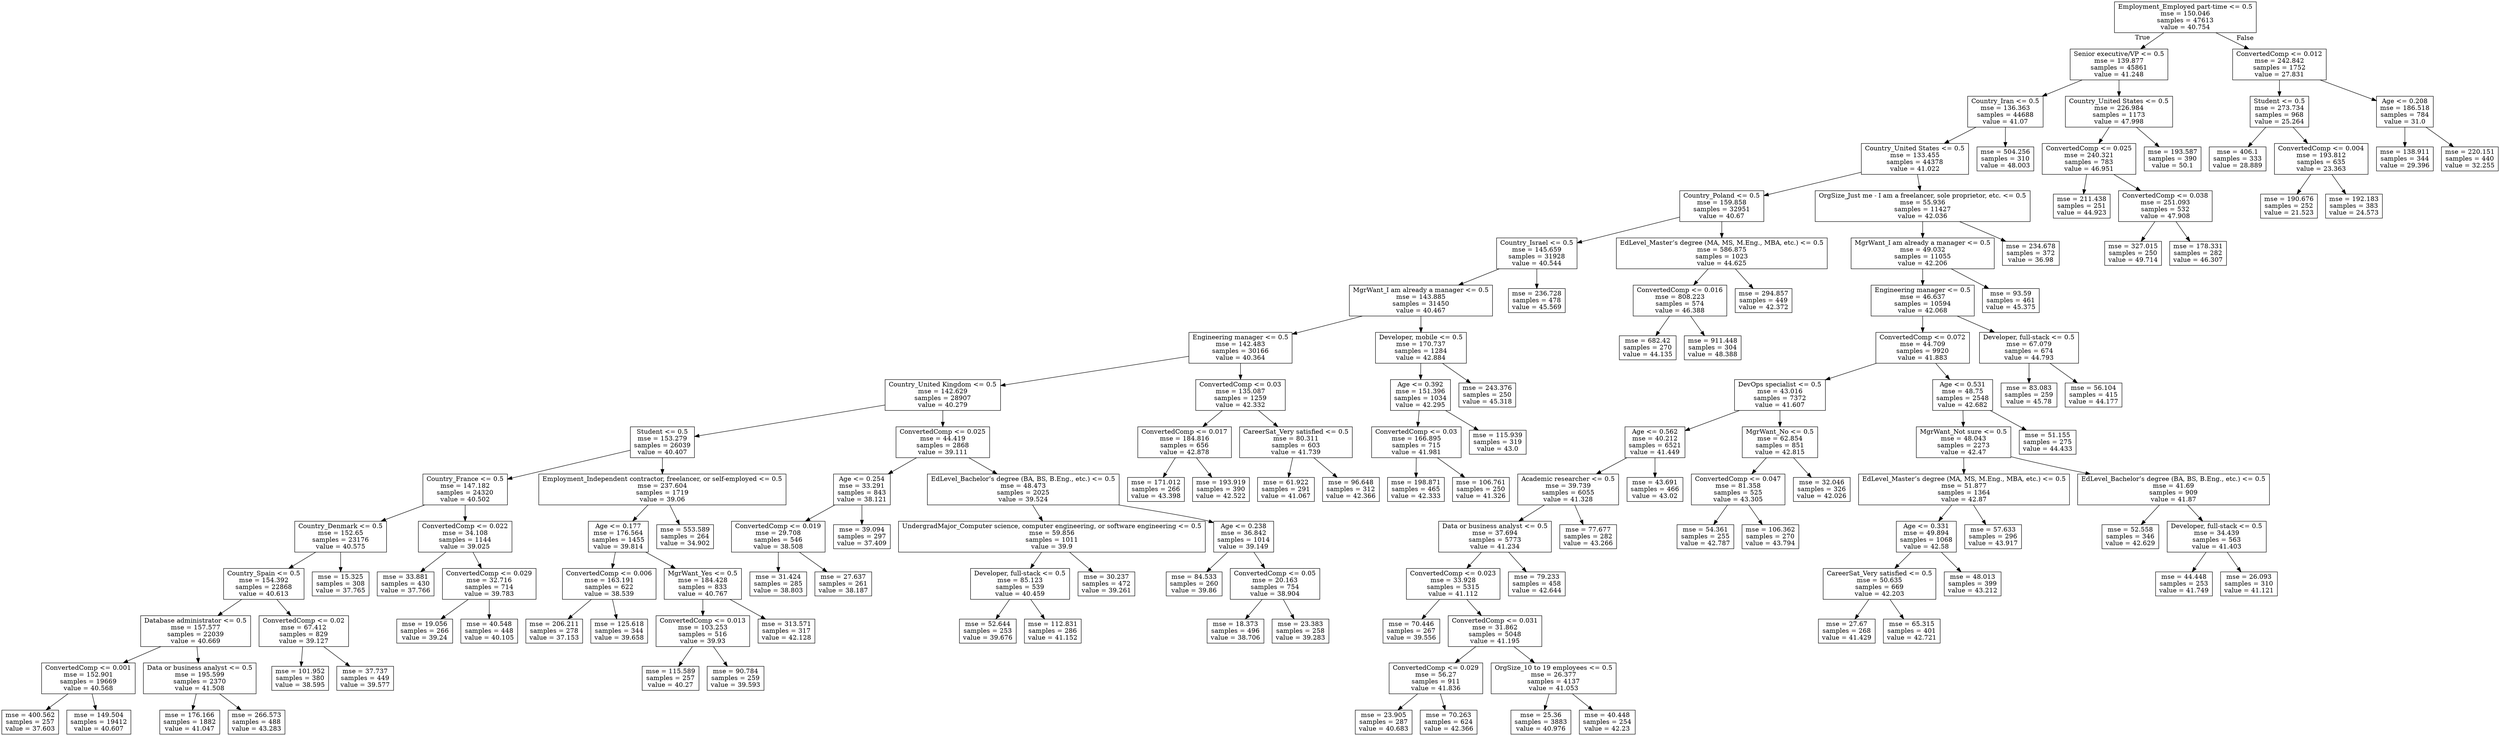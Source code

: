 digraph Tree {
node [shape=box] ;
0 [label="Employment_Employed part-time <= 0.5\nmse = 150.046\nsamples = 47613\nvalue = 40.754"] ;
1 [label="Senior executive/VP <= 0.5\nmse = 139.877\nsamples = 45861\nvalue = 41.248"] ;
0 -> 1 [labeldistance=2.5, labelangle=45, headlabel="True"] ;
2 [label="Country_Iran <= 0.5\nmse = 136.363\nsamples = 44688\nvalue = 41.07"] ;
1 -> 2 ;
3 [label="Country_United States <= 0.5\nmse = 133.455\nsamples = 44378\nvalue = 41.022"] ;
2 -> 3 ;
4 [label="Country_Poland <= 0.5\nmse = 159.858\nsamples = 32951\nvalue = 40.67"] ;
3 -> 4 ;
5 [label="Country_Israel <= 0.5\nmse = 145.659\nsamples = 31928\nvalue = 40.544"] ;
4 -> 5 ;
6 [label="MgrWant_I am already a manager <= 0.5\nmse = 143.885\nsamples = 31450\nvalue = 40.467"] ;
5 -> 6 ;
7 [label="Engineering manager <= 0.5\nmse = 142.483\nsamples = 30166\nvalue = 40.364"] ;
6 -> 7 ;
8 [label="Country_United Kingdom <= 0.5\nmse = 142.629\nsamples = 28907\nvalue = 40.279"] ;
7 -> 8 ;
9 [label="Student <= 0.5\nmse = 153.279\nsamples = 26039\nvalue = 40.407"] ;
8 -> 9 ;
10 [label="Country_France <= 0.5\nmse = 147.182\nsamples = 24320\nvalue = 40.502"] ;
9 -> 10 ;
11 [label="Country_Denmark <= 0.5\nmse = 152.65\nsamples = 23176\nvalue = 40.575"] ;
10 -> 11 ;
12 [label="Country_Spain <= 0.5\nmse = 154.392\nsamples = 22868\nvalue = 40.613"] ;
11 -> 12 ;
13 [label="Database administrator <= 0.5\nmse = 157.577\nsamples = 22039\nvalue = 40.669"] ;
12 -> 13 ;
14 [label="ConvertedComp <= 0.001\nmse = 152.901\nsamples = 19669\nvalue = 40.568"] ;
13 -> 14 ;
15 [label="mse = 400.562\nsamples = 257\nvalue = 37.603"] ;
14 -> 15 ;
16 [label="mse = 149.504\nsamples = 19412\nvalue = 40.607"] ;
14 -> 16 ;
17 [label="Data or business analyst <= 0.5\nmse = 195.599\nsamples = 2370\nvalue = 41.508"] ;
13 -> 17 ;
18 [label="mse = 176.166\nsamples = 1882\nvalue = 41.047"] ;
17 -> 18 ;
19 [label="mse = 266.573\nsamples = 488\nvalue = 43.283"] ;
17 -> 19 ;
20 [label="ConvertedComp <= 0.02\nmse = 67.412\nsamples = 829\nvalue = 39.127"] ;
12 -> 20 ;
21 [label="mse = 101.952\nsamples = 380\nvalue = 38.595"] ;
20 -> 21 ;
22 [label="mse = 37.737\nsamples = 449\nvalue = 39.577"] ;
20 -> 22 ;
23 [label="mse = 15.325\nsamples = 308\nvalue = 37.765"] ;
11 -> 23 ;
24 [label="ConvertedComp <= 0.022\nmse = 34.108\nsamples = 1144\nvalue = 39.025"] ;
10 -> 24 ;
25 [label="mse = 33.881\nsamples = 430\nvalue = 37.766"] ;
24 -> 25 ;
26 [label="ConvertedComp <= 0.029\nmse = 32.716\nsamples = 714\nvalue = 39.783"] ;
24 -> 26 ;
27 [label="mse = 19.056\nsamples = 266\nvalue = 39.24"] ;
26 -> 27 ;
28 [label="mse = 40.548\nsamples = 448\nvalue = 40.105"] ;
26 -> 28 ;
29 [label="Employment_Independent contractor, freelancer, or self-employed <= 0.5\nmse = 237.604\nsamples = 1719\nvalue = 39.06"] ;
9 -> 29 ;
30 [label="Age <= 0.177\nmse = 176.564\nsamples = 1455\nvalue = 39.814"] ;
29 -> 30 ;
31 [label="ConvertedComp <= 0.006\nmse = 163.191\nsamples = 622\nvalue = 38.539"] ;
30 -> 31 ;
32 [label="mse = 206.211\nsamples = 278\nvalue = 37.153"] ;
31 -> 32 ;
33 [label="mse = 125.618\nsamples = 344\nvalue = 39.658"] ;
31 -> 33 ;
34 [label="MgrWant_Yes <= 0.5\nmse = 184.428\nsamples = 833\nvalue = 40.767"] ;
30 -> 34 ;
35 [label="ConvertedComp <= 0.013\nmse = 103.253\nsamples = 516\nvalue = 39.93"] ;
34 -> 35 ;
36 [label="mse = 115.589\nsamples = 257\nvalue = 40.27"] ;
35 -> 36 ;
37 [label="mse = 90.784\nsamples = 259\nvalue = 39.593"] ;
35 -> 37 ;
38 [label="mse = 313.571\nsamples = 317\nvalue = 42.128"] ;
34 -> 38 ;
39 [label="mse = 553.589\nsamples = 264\nvalue = 34.902"] ;
29 -> 39 ;
40 [label="ConvertedComp <= 0.025\nmse = 44.419\nsamples = 2868\nvalue = 39.111"] ;
8 -> 40 ;
41 [label="Age <= 0.254\nmse = 33.291\nsamples = 843\nvalue = 38.121"] ;
40 -> 41 ;
42 [label="ConvertedComp <= 0.019\nmse = 29.708\nsamples = 546\nvalue = 38.508"] ;
41 -> 42 ;
43 [label="mse = 31.424\nsamples = 285\nvalue = 38.803"] ;
42 -> 43 ;
44 [label="mse = 27.637\nsamples = 261\nvalue = 38.187"] ;
42 -> 44 ;
45 [label="mse = 39.094\nsamples = 297\nvalue = 37.409"] ;
41 -> 45 ;
46 [label="EdLevel_Bachelor’s degree (BA, BS, B.Eng., etc.) <= 0.5\nmse = 48.473\nsamples = 2025\nvalue = 39.524"] ;
40 -> 46 ;
47 [label="UndergradMajor_Computer science, computer engineering, or software engineering <= 0.5\nmse = 59.856\nsamples = 1011\nvalue = 39.9"] ;
46 -> 47 ;
48 [label="Developer, full-stack <= 0.5\nmse = 85.123\nsamples = 539\nvalue = 40.459"] ;
47 -> 48 ;
49 [label="mse = 52.644\nsamples = 253\nvalue = 39.676"] ;
48 -> 49 ;
50 [label="mse = 112.831\nsamples = 286\nvalue = 41.152"] ;
48 -> 50 ;
51 [label="mse = 30.237\nsamples = 472\nvalue = 39.261"] ;
47 -> 51 ;
52 [label="Age <= 0.238\nmse = 36.842\nsamples = 1014\nvalue = 39.149"] ;
46 -> 52 ;
53 [label="mse = 84.533\nsamples = 260\nvalue = 39.86"] ;
52 -> 53 ;
54 [label="ConvertedComp <= 0.05\nmse = 20.163\nsamples = 754\nvalue = 38.904"] ;
52 -> 54 ;
55 [label="mse = 18.373\nsamples = 496\nvalue = 38.706"] ;
54 -> 55 ;
56 [label="mse = 23.383\nsamples = 258\nvalue = 39.283"] ;
54 -> 56 ;
57 [label="ConvertedComp <= 0.03\nmse = 135.087\nsamples = 1259\nvalue = 42.332"] ;
7 -> 57 ;
58 [label="ConvertedComp <= 0.017\nmse = 184.816\nsamples = 656\nvalue = 42.878"] ;
57 -> 58 ;
59 [label="mse = 171.012\nsamples = 266\nvalue = 43.398"] ;
58 -> 59 ;
60 [label="mse = 193.919\nsamples = 390\nvalue = 42.522"] ;
58 -> 60 ;
61 [label="CareerSat_Very satisfied <= 0.5\nmse = 80.311\nsamples = 603\nvalue = 41.739"] ;
57 -> 61 ;
62 [label="mse = 61.922\nsamples = 291\nvalue = 41.067"] ;
61 -> 62 ;
63 [label="mse = 96.648\nsamples = 312\nvalue = 42.366"] ;
61 -> 63 ;
64 [label="Developer, mobile <= 0.5\nmse = 170.737\nsamples = 1284\nvalue = 42.884"] ;
6 -> 64 ;
65 [label="Age <= 0.392\nmse = 151.396\nsamples = 1034\nvalue = 42.295"] ;
64 -> 65 ;
66 [label="ConvertedComp <= 0.03\nmse = 166.895\nsamples = 715\nvalue = 41.981"] ;
65 -> 66 ;
67 [label="mse = 198.871\nsamples = 465\nvalue = 42.333"] ;
66 -> 67 ;
68 [label="mse = 106.761\nsamples = 250\nvalue = 41.326"] ;
66 -> 68 ;
69 [label="mse = 115.939\nsamples = 319\nvalue = 43.0"] ;
65 -> 69 ;
70 [label="mse = 243.376\nsamples = 250\nvalue = 45.318"] ;
64 -> 70 ;
71 [label="mse = 236.728\nsamples = 478\nvalue = 45.569"] ;
5 -> 71 ;
72 [label="EdLevel_Master’s degree (MA, MS, M.Eng., MBA, etc.) <= 0.5\nmse = 586.875\nsamples = 1023\nvalue = 44.625"] ;
4 -> 72 ;
73 [label="ConvertedComp <= 0.016\nmse = 808.223\nsamples = 574\nvalue = 46.388"] ;
72 -> 73 ;
74 [label="mse = 682.42\nsamples = 270\nvalue = 44.135"] ;
73 -> 74 ;
75 [label="mse = 911.448\nsamples = 304\nvalue = 48.388"] ;
73 -> 75 ;
76 [label="mse = 294.857\nsamples = 449\nvalue = 42.372"] ;
72 -> 76 ;
77 [label="OrgSize_Just me - I am a freelancer, sole proprietor, etc. <= 0.5\nmse = 55.936\nsamples = 11427\nvalue = 42.036"] ;
3 -> 77 ;
78 [label="MgrWant_I am already a manager <= 0.5\nmse = 49.032\nsamples = 11055\nvalue = 42.206"] ;
77 -> 78 ;
79 [label="Engineering manager <= 0.5\nmse = 46.637\nsamples = 10594\nvalue = 42.068"] ;
78 -> 79 ;
80 [label="ConvertedComp <= 0.072\nmse = 44.709\nsamples = 9920\nvalue = 41.883"] ;
79 -> 80 ;
81 [label="DevOps specialist <= 0.5\nmse = 43.016\nsamples = 7372\nvalue = 41.607"] ;
80 -> 81 ;
82 [label="Age <= 0.562\nmse = 40.212\nsamples = 6521\nvalue = 41.449"] ;
81 -> 82 ;
83 [label="Academic researcher <= 0.5\nmse = 39.739\nsamples = 6055\nvalue = 41.328"] ;
82 -> 83 ;
84 [label="Data or business analyst <= 0.5\nmse = 37.694\nsamples = 5773\nvalue = 41.234"] ;
83 -> 84 ;
85 [label="ConvertedComp <= 0.023\nmse = 33.928\nsamples = 5315\nvalue = 41.112"] ;
84 -> 85 ;
86 [label="mse = 70.446\nsamples = 267\nvalue = 39.556"] ;
85 -> 86 ;
87 [label="ConvertedComp <= 0.031\nmse = 31.862\nsamples = 5048\nvalue = 41.195"] ;
85 -> 87 ;
88 [label="ConvertedComp <= 0.029\nmse = 56.27\nsamples = 911\nvalue = 41.836"] ;
87 -> 88 ;
89 [label="mse = 23.905\nsamples = 287\nvalue = 40.683"] ;
88 -> 89 ;
90 [label="mse = 70.263\nsamples = 624\nvalue = 42.366"] ;
88 -> 90 ;
91 [label="OrgSize_10 to 19 employees <= 0.5\nmse = 26.377\nsamples = 4137\nvalue = 41.053"] ;
87 -> 91 ;
92 [label="mse = 25.36\nsamples = 3883\nvalue = 40.976"] ;
91 -> 92 ;
93 [label="mse = 40.448\nsamples = 254\nvalue = 42.23"] ;
91 -> 93 ;
94 [label="mse = 79.233\nsamples = 458\nvalue = 42.644"] ;
84 -> 94 ;
95 [label="mse = 77.677\nsamples = 282\nvalue = 43.266"] ;
83 -> 95 ;
96 [label="mse = 43.691\nsamples = 466\nvalue = 43.02"] ;
82 -> 96 ;
97 [label="MgrWant_No <= 0.5\nmse = 62.854\nsamples = 851\nvalue = 42.815"] ;
81 -> 97 ;
98 [label="ConvertedComp <= 0.047\nmse = 81.358\nsamples = 525\nvalue = 43.305"] ;
97 -> 98 ;
99 [label="mse = 54.361\nsamples = 255\nvalue = 42.787"] ;
98 -> 99 ;
100 [label="mse = 106.362\nsamples = 270\nvalue = 43.794"] ;
98 -> 100 ;
101 [label="mse = 32.046\nsamples = 326\nvalue = 42.026"] ;
97 -> 101 ;
102 [label="Age <= 0.531\nmse = 48.75\nsamples = 2548\nvalue = 42.682"] ;
80 -> 102 ;
103 [label="MgrWant_Not sure <= 0.5\nmse = 48.043\nsamples = 2273\nvalue = 42.47"] ;
102 -> 103 ;
104 [label="EdLevel_Master’s degree (MA, MS, M.Eng., MBA, etc.) <= 0.5\nmse = 51.877\nsamples = 1364\nvalue = 42.87"] ;
103 -> 104 ;
105 [label="Age <= 0.331\nmse = 49.894\nsamples = 1068\nvalue = 42.58"] ;
104 -> 105 ;
106 [label="CareerSat_Very satisfied <= 0.5\nmse = 50.635\nsamples = 669\nvalue = 42.203"] ;
105 -> 106 ;
107 [label="mse = 27.67\nsamples = 268\nvalue = 41.429"] ;
106 -> 107 ;
108 [label="mse = 65.315\nsamples = 401\nvalue = 42.721"] ;
106 -> 108 ;
109 [label="mse = 48.013\nsamples = 399\nvalue = 43.212"] ;
105 -> 109 ;
110 [label="mse = 57.633\nsamples = 296\nvalue = 43.917"] ;
104 -> 110 ;
111 [label="EdLevel_Bachelor’s degree (BA, BS, B.Eng., etc.) <= 0.5\nmse = 41.69\nsamples = 909\nvalue = 41.87"] ;
103 -> 111 ;
112 [label="mse = 52.558\nsamples = 346\nvalue = 42.629"] ;
111 -> 112 ;
113 [label="Developer, full-stack <= 0.5\nmse = 34.439\nsamples = 563\nvalue = 41.403"] ;
111 -> 113 ;
114 [label="mse = 44.448\nsamples = 253\nvalue = 41.749"] ;
113 -> 114 ;
115 [label="mse = 26.093\nsamples = 310\nvalue = 41.121"] ;
113 -> 115 ;
116 [label="mse = 51.155\nsamples = 275\nvalue = 44.433"] ;
102 -> 116 ;
117 [label="Developer, full-stack <= 0.5\nmse = 67.079\nsamples = 674\nvalue = 44.793"] ;
79 -> 117 ;
118 [label="mse = 83.083\nsamples = 259\nvalue = 45.78"] ;
117 -> 118 ;
119 [label="mse = 56.104\nsamples = 415\nvalue = 44.177"] ;
117 -> 119 ;
120 [label="mse = 93.59\nsamples = 461\nvalue = 45.375"] ;
78 -> 120 ;
121 [label="mse = 234.678\nsamples = 372\nvalue = 36.98"] ;
77 -> 121 ;
122 [label="mse = 504.256\nsamples = 310\nvalue = 48.003"] ;
2 -> 122 ;
123 [label="Country_United States <= 0.5\nmse = 226.984\nsamples = 1173\nvalue = 47.998"] ;
1 -> 123 ;
124 [label="ConvertedComp <= 0.025\nmse = 240.321\nsamples = 783\nvalue = 46.951"] ;
123 -> 124 ;
125 [label="mse = 211.438\nsamples = 251\nvalue = 44.923"] ;
124 -> 125 ;
126 [label="ConvertedComp <= 0.038\nmse = 251.093\nsamples = 532\nvalue = 47.908"] ;
124 -> 126 ;
127 [label="mse = 327.015\nsamples = 250\nvalue = 49.714"] ;
126 -> 127 ;
128 [label="mse = 178.331\nsamples = 282\nvalue = 46.307"] ;
126 -> 128 ;
129 [label="mse = 193.587\nsamples = 390\nvalue = 50.1"] ;
123 -> 129 ;
130 [label="ConvertedComp <= 0.012\nmse = 242.842\nsamples = 1752\nvalue = 27.831"] ;
0 -> 130 [labeldistance=2.5, labelangle=-45, headlabel="False"] ;
131 [label="Student <= 0.5\nmse = 273.734\nsamples = 968\nvalue = 25.264"] ;
130 -> 131 ;
132 [label="mse = 406.1\nsamples = 333\nvalue = 28.889"] ;
131 -> 132 ;
133 [label="ConvertedComp <= 0.004\nmse = 193.812\nsamples = 635\nvalue = 23.363"] ;
131 -> 133 ;
134 [label="mse = 190.676\nsamples = 252\nvalue = 21.523"] ;
133 -> 134 ;
135 [label="mse = 192.183\nsamples = 383\nvalue = 24.573"] ;
133 -> 135 ;
136 [label="Age <= 0.208\nmse = 186.518\nsamples = 784\nvalue = 31.0"] ;
130 -> 136 ;
137 [label="mse = 138.911\nsamples = 344\nvalue = 29.396"] ;
136 -> 137 ;
138 [label="mse = 220.151\nsamples = 440\nvalue = 32.255"] ;
136 -> 138 ;
}